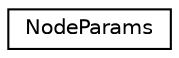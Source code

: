 digraph "Graphical Class Hierarchy"
{
 // LATEX_PDF_SIZE
  edge [fontname="Helvetica",fontsize="10",labelfontname="Helvetica",labelfontsize="10"];
  node [fontname="Helvetica",fontsize="10",shape=record];
  rankdir="LR";
  Node0 [label="NodeParams",height=0.2,width=0.4,color="black", fillcolor="white", style="filled",URL="$structarm__compute_1_1graph_1_1_node_params.xhtml",tooltip="Common node parameters."];
}
